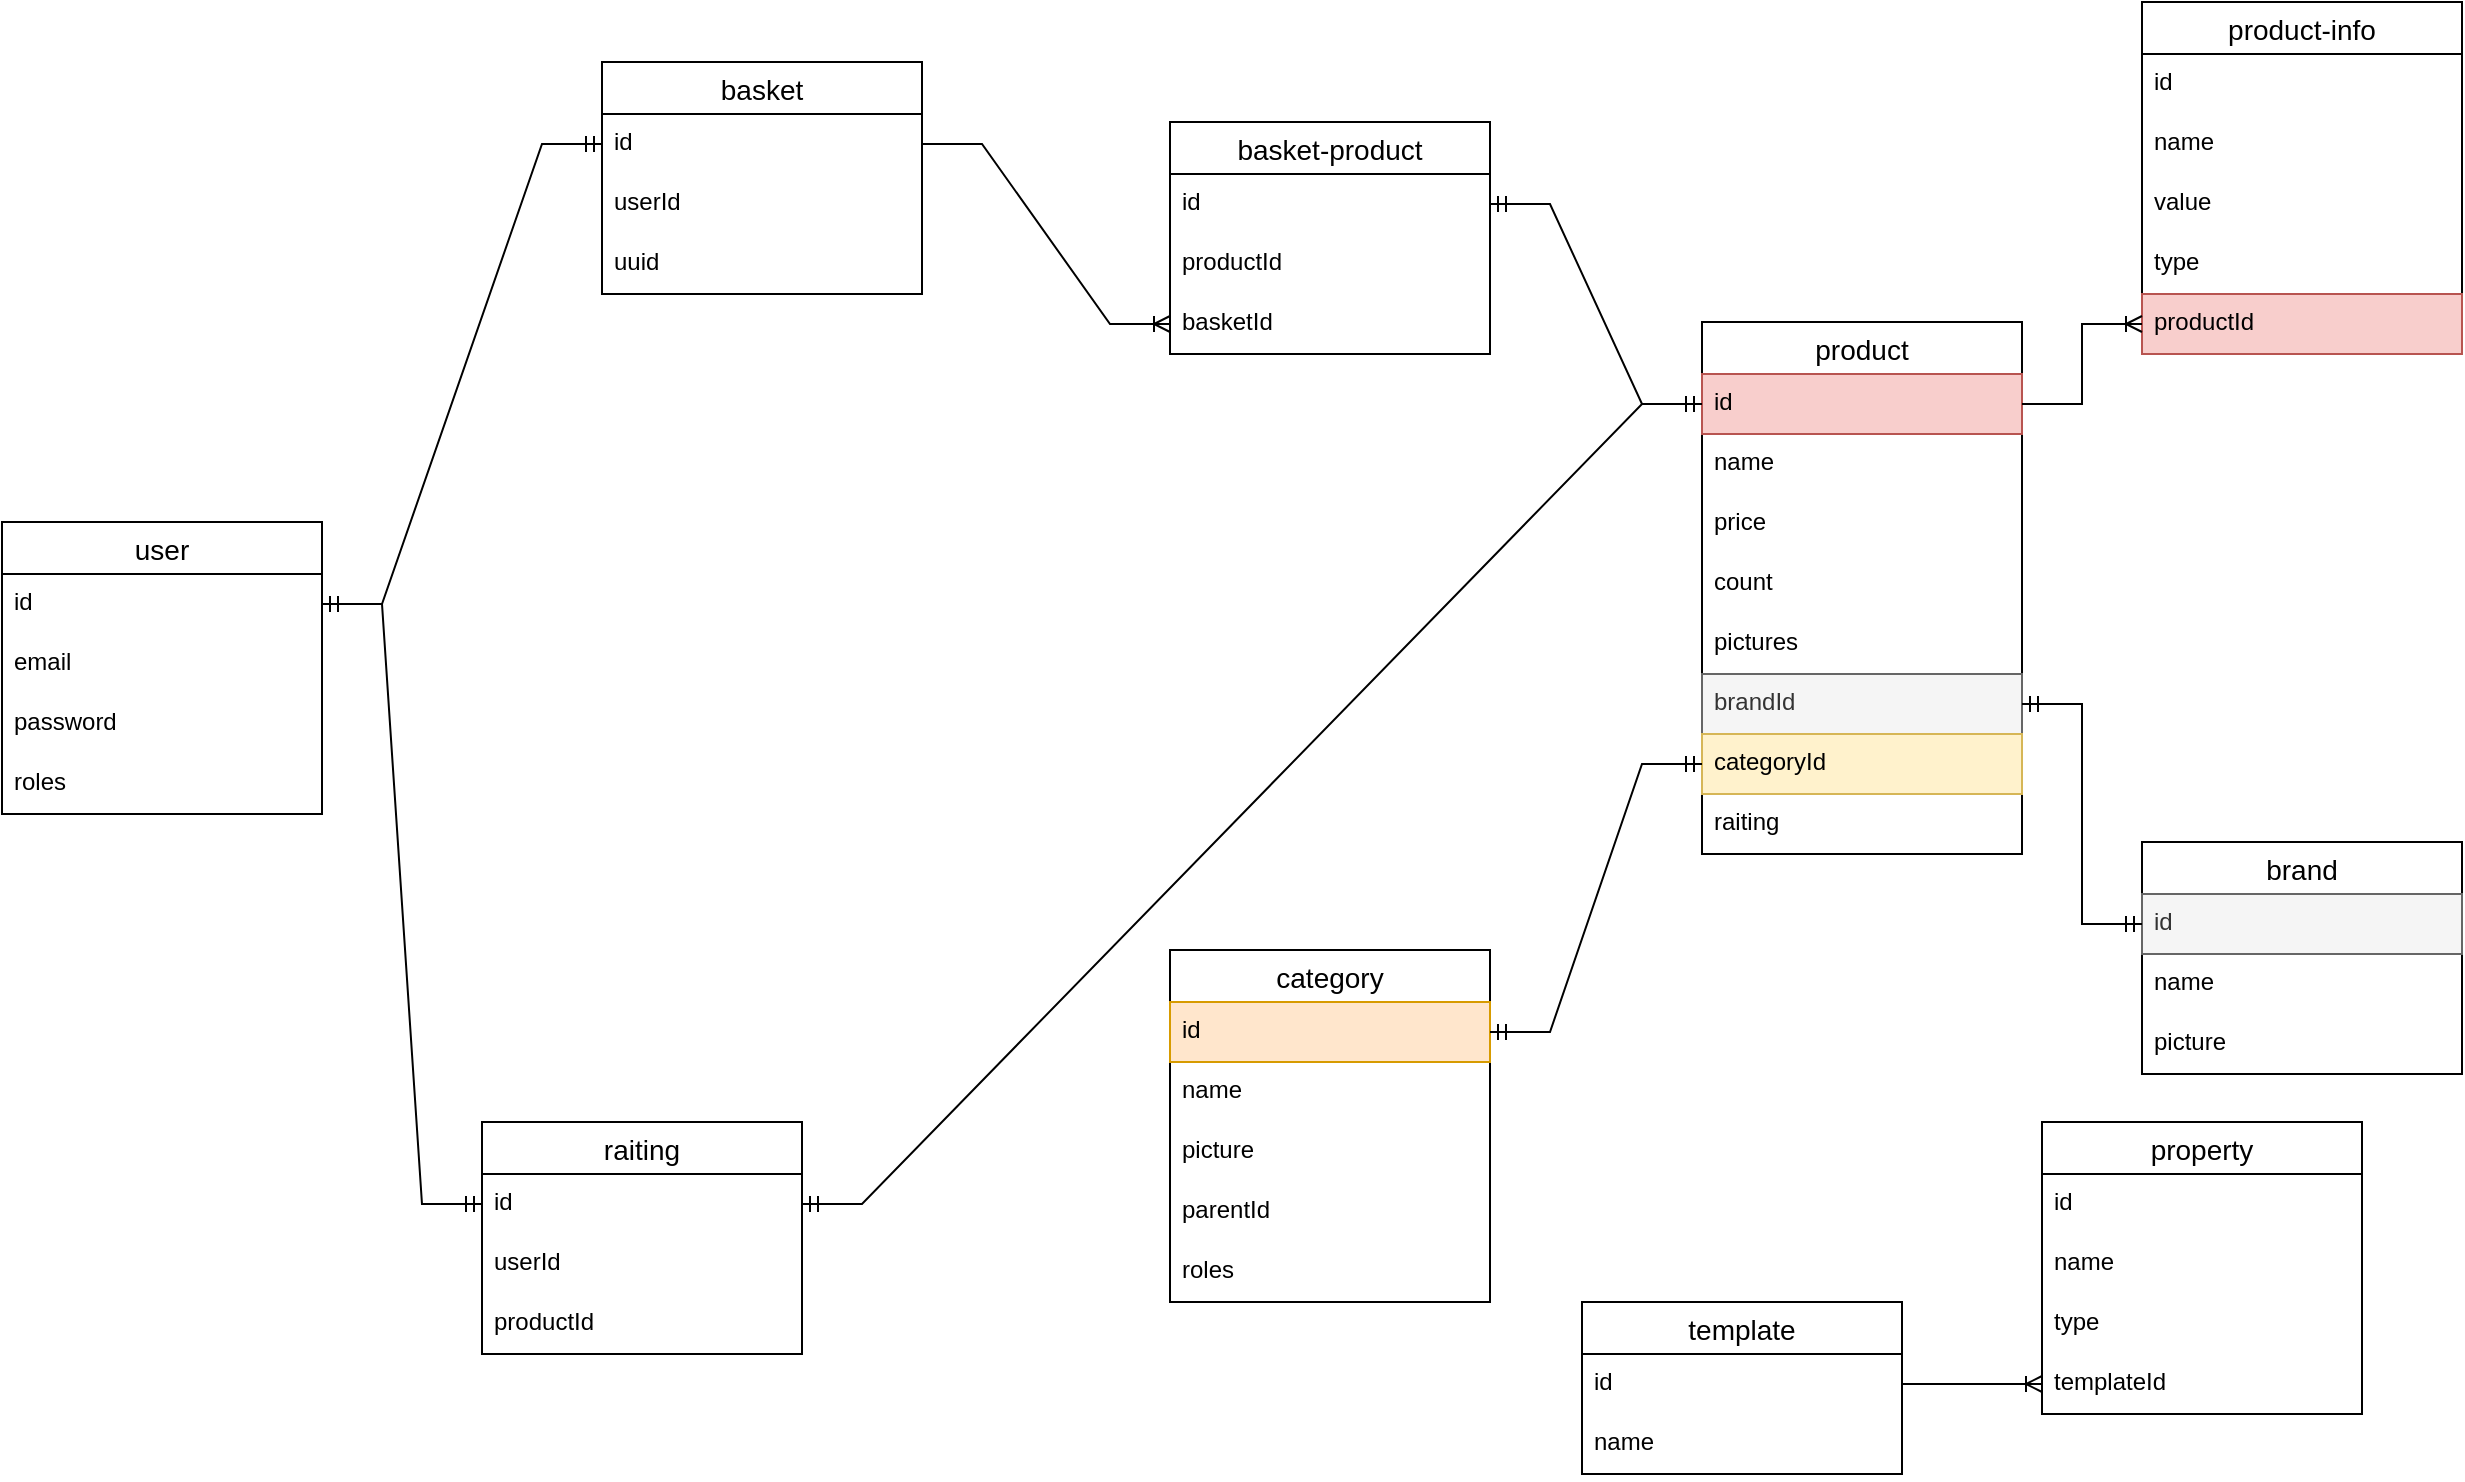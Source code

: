 <mxfile version="20.0.1" type="github">
  <diagram id="D1I-6k7Mfb01_lorKy6S" name="Page-1">
    <mxGraphModel dx="2249" dy="1963" grid="1" gridSize="10" guides="1" tooltips="1" connect="1" arrows="1" fold="1" page="1" pageScale="1" pageWidth="827" pageHeight="1169" math="0" shadow="0">
      <root>
        <mxCell id="0" />
        <mxCell id="1" parent="0" />
        <mxCell id="zUKVWzOeUtyOkBBjQSj7-12" value="property" style="swimlane;fontStyle=0;childLayout=stackLayout;horizontal=1;startSize=26;horizontalStack=0;resizeParent=1;resizeParentMax=0;resizeLast=0;collapsible=1;marginBottom=0;align=center;fontSize=14;" vertex="1" parent="1">
          <mxGeometry x="770" y="450" width="160" height="146" as="geometry" />
        </mxCell>
        <mxCell id="zUKVWzOeUtyOkBBjQSj7-13" value="id" style="text;strokeColor=none;fillColor=none;spacingLeft=4;spacingRight=4;overflow=hidden;rotatable=0;points=[[0,0.5],[1,0.5]];portConstraint=eastwest;fontSize=12;" vertex="1" parent="zUKVWzOeUtyOkBBjQSj7-12">
          <mxGeometry y="26" width="160" height="30" as="geometry" />
        </mxCell>
        <mxCell id="zUKVWzOeUtyOkBBjQSj7-14" value="name" style="text;strokeColor=none;fillColor=none;spacingLeft=4;spacingRight=4;overflow=hidden;rotatable=0;points=[[0,0.5],[1,0.5]];portConstraint=eastwest;fontSize=12;" vertex="1" parent="zUKVWzOeUtyOkBBjQSj7-12">
          <mxGeometry y="56" width="160" height="30" as="geometry" />
        </mxCell>
        <mxCell id="zUKVWzOeUtyOkBBjQSj7-15" value="type" style="text;strokeColor=none;fillColor=none;spacingLeft=4;spacingRight=4;overflow=hidden;rotatable=0;points=[[0,0.5],[1,0.5]];portConstraint=eastwest;fontSize=12;" vertex="1" parent="zUKVWzOeUtyOkBBjQSj7-12">
          <mxGeometry y="86" width="160" height="30" as="geometry" />
        </mxCell>
        <mxCell id="zUKVWzOeUtyOkBBjQSj7-17" value="templateId" style="text;strokeColor=none;fillColor=none;spacingLeft=4;spacingRight=4;overflow=hidden;rotatable=0;points=[[0,0.5],[1,0.5]];portConstraint=eastwest;fontSize=12;" vertex="1" parent="zUKVWzOeUtyOkBBjQSj7-12">
          <mxGeometry y="116" width="160" height="30" as="geometry" />
        </mxCell>
        <mxCell id="zUKVWzOeUtyOkBBjQSj7-18" value="template" style="swimlane;fontStyle=0;childLayout=stackLayout;horizontal=1;startSize=26;horizontalStack=0;resizeParent=1;resizeParentMax=0;resizeLast=0;collapsible=1;marginBottom=0;align=center;fontSize=14;" vertex="1" parent="1">
          <mxGeometry x="540" y="540" width="160" height="86" as="geometry" />
        </mxCell>
        <mxCell id="zUKVWzOeUtyOkBBjQSj7-19" value="id" style="text;strokeColor=none;fillColor=none;spacingLeft=4;spacingRight=4;overflow=hidden;rotatable=0;points=[[0,0.5],[1,0.5]];portConstraint=eastwest;fontSize=12;" vertex="1" parent="zUKVWzOeUtyOkBBjQSj7-18">
          <mxGeometry y="26" width="160" height="30" as="geometry" />
        </mxCell>
        <mxCell id="zUKVWzOeUtyOkBBjQSj7-20" value="name" style="text;strokeColor=none;fillColor=none;spacingLeft=4;spacingRight=4;overflow=hidden;rotatable=0;points=[[0,0.5],[1,0.5]];portConstraint=eastwest;fontSize=12;" vertex="1" parent="zUKVWzOeUtyOkBBjQSj7-18">
          <mxGeometry y="56" width="160" height="30" as="geometry" />
        </mxCell>
        <mxCell id="zUKVWzOeUtyOkBBjQSj7-23" value="" style="edgeStyle=entityRelationEdgeStyle;fontSize=12;html=1;endArrow=ERoneToMany;rounded=0;exitX=1;exitY=0.5;exitDx=0;exitDy=0;entryX=0;entryY=0.5;entryDx=0;entryDy=0;" edge="1" parent="1" source="zUKVWzOeUtyOkBBjQSj7-19" target="zUKVWzOeUtyOkBBjQSj7-17">
          <mxGeometry width="100" height="100" relative="1" as="geometry">
            <mxPoint x="1084" y="370" as="sourcePoint" />
            <mxPoint x="1184" y="270" as="targetPoint" />
          </mxGeometry>
        </mxCell>
        <mxCell id="zUKVWzOeUtyOkBBjQSj7-24" value="product" style="swimlane;fontStyle=0;childLayout=stackLayout;horizontal=1;startSize=26;horizontalStack=0;resizeParent=1;resizeParentMax=0;resizeLast=0;collapsible=1;marginBottom=0;align=center;fontSize=14;" vertex="1" parent="1">
          <mxGeometry x="600" y="50" width="160" height="266" as="geometry" />
        </mxCell>
        <mxCell id="zUKVWzOeUtyOkBBjQSj7-25" value="id" style="text;strokeColor=#b85450;fillColor=#f8cecc;spacingLeft=4;spacingRight=4;overflow=hidden;rotatable=0;points=[[0,0.5],[1,0.5]];portConstraint=eastwest;fontSize=12;" vertex="1" parent="zUKVWzOeUtyOkBBjQSj7-24">
          <mxGeometry y="26" width="160" height="30" as="geometry" />
        </mxCell>
        <mxCell id="zUKVWzOeUtyOkBBjQSj7-26" value="name" style="text;strokeColor=none;fillColor=none;spacingLeft=4;spacingRight=4;overflow=hidden;rotatable=0;points=[[0,0.5],[1,0.5]];portConstraint=eastwest;fontSize=12;" vertex="1" parent="zUKVWzOeUtyOkBBjQSj7-24">
          <mxGeometry y="56" width="160" height="30" as="geometry" />
        </mxCell>
        <mxCell id="zUKVWzOeUtyOkBBjQSj7-27" value="price" style="text;strokeColor=none;fillColor=none;spacingLeft=4;spacingRight=4;overflow=hidden;rotatable=0;points=[[0,0.5],[1,0.5]];portConstraint=eastwest;fontSize=12;" vertex="1" parent="zUKVWzOeUtyOkBBjQSj7-24">
          <mxGeometry y="86" width="160" height="30" as="geometry" />
        </mxCell>
        <mxCell id="zUKVWzOeUtyOkBBjQSj7-28" value="count" style="text;strokeColor=none;fillColor=none;spacingLeft=4;spacingRight=4;overflow=hidden;rotatable=0;points=[[0,0.5],[1,0.5]];portConstraint=eastwest;fontSize=12;" vertex="1" parent="zUKVWzOeUtyOkBBjQSj7-24">
          <mxGeometry y="116" width="160" height="30" as="geometry" />
        </mxCell>
        <mxCell id="zUKVWzOeUtyOkBBjQSj7-29" value="pictures" style="text;strokeColor=none;fillColor=none;spacingLeft=4;spacingRight=4;overflow=hidden;rotatable=0;points=[[0,0.5],[1,0.5]];portConstraint=eastwest;fontSize=12;" vertex="1" parent="zUKVWzOeUtyOkBBjQSj7-24">
          <mxGeometry y="146" width="160" height="30" as="geometry" />
        </mxCell>
        <mxCell id="zUKVWzOeUtyOkBBjQSj7-30" value="brandId" style="text;strokeColor=#666666;fillColor=#f5f5f5;spacingLeft=4;spacingRight=4;overflow=hidden;rotatable=0;points=[[0,0.5],[1,0.5]];portConstraint=eastwest;fontSize=12;fontColor=#333333;" vertex="1" parent="zUKVWzOeUtyOkBBjQSj7-24">
          <mxGeometry y="176" width="160" height="30" as="geometry" />
        </mxCell>
        <mxCell id="zUKVWzOeUtyOkBBjQSj7-31" value="categoryId" style="text;strokeColor=#d6b656;fillColor=#fff2cc;spacingLeft=4;spacingRight=4;overflow=hidden;rotatable=0;points=[[0,0.5],[1,0.5]];portConstraint=eastwest;fontSize=12;" vertex="1" parent="zUKVWzOeUtyOkBBjQSj7-24">
          <mxGeometry y="206" width="160" height="30" as="geometry" />
        </mxCell>
        <mxCell id="zUKVWzOeUtyOkBBjQSj7-78" value="raiting" style="text;spacingLeft=4;spacingRight=4;overflow=hidden;rotatable=0;points=[[0,0.5],[1,0.5]];portConstraint=eastwest;fontSize=12;" vertex="1" parent="zUKVWzOeUtyOkBBjQSj7-24">
          <mxGeometry y="236" width="160" height="30" as="geometry" />
        </mxCell>
        <mxCell id="zUKVWzOeUtyOkBBjQSj7-32" value="category" style="swimlane;fontStyle=0;childLayout=stackLayout;horizontal=1;startSize=26;horizontalStack=0;resizeParent=1;resizeParentMax=0;resizeLast=0;collapsible=1;marginBottom=0;align=center;fontSize=14;" vertex="1" parent="1">
          <mxGeometry x="334" y="364" width="160" height="176" as="geometry" />
        </mxCell>
        <mxCell id="zUKVWzOeUtyOkBBjQSj7-33" value="id" style="text;strokeColor=#d79b00;fillColor=#ffe6cc;spacingLeft=4;spacingRight=4;overflow=hidden;rotatable=0;points=[[0,0.5],[1,0.5]];portConstraint=eastwest;fontSize=12;" vertex="1" parent="zUKVWzOeUtyOkBBjQSj7-32">
          <mxGeometry y="26" width="160" height="30" as="geometry" />
        </mxCell>
        <mxCell id="zUKVWzOeUtyOkBBjQSj7-34" value="name" style="text;strokeColor=none;fillColor=none;spacingLeft=4;spacingRight=4;overflow=hidden;rotatable=0;points=[[0,0.5],[1,0.5]];portConstraint=eastwest;fontSize=12;" vertex="1" parent="zUKVWzOeUtyOkBBjQSj7-32">
          <mxGeometry y="56" width="160" height="30" as="geometry" />
        </mxCell>
        <mxCell id="zUKVWzOeUtyOkBBjQSj7-35" value="picture" style="text;strokeColor=none;fillColor=none;spacingLeft=4;spacingRight=4;overflow=hidden;rotatable=0;points=[[0,0.5],[1,0.5]];portConstraint=eastwest;fontSize=12;" vertex="1" parent="zUKVWzOeUtyOkBBjQSj7-32">
          <mxGeometry y="86" width="160" height="30" as="geometry" />
        </mxCell>
        <mxCell id="zUKVWzOeUtyOkBBjQSj7-36" value="parentId" style="text;strokeColor=none;fillColor=none;spacingLeft=4;spacingRight=4;overflow=hidden;rotatable=0;points=[[0,0.5],[1,0.5]];portConstraint=eastwest;fontSize=12;" vertex="1" parent="zUKVWzOeUtyOkBBjQSj7-32">
          <mxGeometry y="116" width="160" height="30" as="geometry" />
        </mxCell>
        <mxCell id="zUKVWzOeUtyOkBBjQSj7-79" value="roles" style="text;strokeColor=none;fillColor=none;spacingLeft=4;spacingRight=4;overflow=hidden;rotatable=0;points=[[0,0.5],[1,0.5]];portConstraint=eastwest;fontSize=12;" vertex="1" parent="zUKVWzOeUtyOkBBjQSj7-32">
          <mxGeometry y="146" width="160" height="30" as="geometry" />
        </mxCell>
        <mxCell id="zUKVWzOeUtyOkBBjQSj7-37" value="" style="edgeStyle=entityRelationEdgeStyle;fontSize=12;html=1;endArrow=ERmandOne;startArrow=ERmandOne;rounded=0;exitX=1;exitY=0.5;exitDx=0;exitDy=0;entryX=0;entryY=0.5;entryDx=0;entryDy=0;" edge="1" parent="1" source="zUKVWzOeUtyOkBBjQSj7-33" target="zUKVWzOeUtyOkBBjQSj7-31">
          <mxGeometry width="100" height="100" relative="1" as="geometry">
            <mxPoint x="520" y="160" as="sourcePoint" />
            <mxPoint x="620" y="60" as="targetPoint" />
          </mxGeometry>
        </mxCell>
        <mxCell id="zUKVWzOeUtyOkBBjQSj7-42" value="brand" style="swimlane;fontStyle=0;childLayout=stackLayout;horizontal=1;startSize=26;horizontalStack=0;resizeParent=1;resizeParentMax=0;resizeLast=0;collapsible=1;marginBottom=0;align=center;fontSize=14;" vertex="1" parent="1">
          <mxGeometry x="820" y="310" width="160" height="116" as="geometry" />
        </mxCell>
        <mxCell id="zUKVWzOeUtyOkBBjQSj7-43" value="id" style="text;strokeColor=#666666;fillColor=#f5f5f5;spacingLeft=4;spacingRight=4;overflow=hidden;rotatable=0;points=[[0,0.5],[1,0.5]];portConstraint=eastwest;fontSize=12;fontColor=#333333;" vertex="1" parent="zUKVWzOeUtyOkBBjQSj7-42">
          <mxGeometry y="26" width="160" height="30" as="geometry" />
        </mxCell>
        <mxCell id="zUKVWzOeUtyOkBBjQSj7-44" value="name" style="text;strokeColor=none;fillColor=none;spacingLeft=4;spacingRight=4;overflow=hidden;rotatable=0;points=[[0,0.5],[1,0.5]];portConstraint=eastwest;fontSize=12;" vertex="1" parent="zUKVWzOeUtyOkBBjQSj7-42">
          <mxGeometry y="56" width="160" height="30" as="geometry" />
        </mxCell>
        <mxCell id="zUKVWzOeUtyOkBBjQSj7-45" value="picture" style="text;strokeColor=none;fillColor=none;spacingLeft=4;spacingRight=4;overflow=hidden;rotatable=0;points=[[0,0.5],[1,0.5]];portConstraint=eastwest;fontSize=12;" vertex="1" parent="zUKVWzOeUtyOkBBjQSj7-42">
          <mxGeometry y="86" width="160" height="30" as="geometry" />
        </mxCell>
        <mxCell id="zUKVWzOeUtyOkBBjQSj7-46" value="" style="edgeStyle=entityRelationEdgeStyle;fontSize=12;html=1;endArrow=ERmandOne;startArrow=ERmandOne;rounded=0;entryX=0;entryY=0.5;entryDx=0;entryDy=0;exitX=1;exitY=0.5;exitDx=0;exitDy=0;" edge="1" parent="1" source="zUKVWzOeUtyOkBBjQSj7-30" target="zUKVWzOeUtyOkBBjQSj7-43">
          <mxGeometry width="100" height="100" relative="1" as="geometry">
            <mxPoint x="520" y="260" as="sourcePoint" />
            <mxPoint x="620" y="160" as="targetPoint" />
          </mxGeometry>
        </mxCell>
        <mxCell id="zUKVWzOeUtyOkBBjQSj7-47" value="product-info" style="swimlane;fontStyle=0;childLayout=stackLayout;horizontal=1;startSize=26;horizontalStack=0;resizeParent=1;resizeParentMax=0;resizeLast=0;collapsible=1;marginBottom=0;align=center;fontSize=14;" vertex="1" parent="1">
          <mxGeometry x="820" y="-110" width="160" height="176" as="geometry" />
        </mxCell>
        <mxCell id="zUKVWzOeUtyOkBBjQSj7-48" value="id" style="text;strokeColor=none;fillColor=none;spacingLeft=4;spacingRight=4;overflow=hidden;rotatable=0;points=[[0,0.5],[1,0.5]];portConstraint=eastwest;fontSize=12;" vertex="1" parent="zUKVWzOeUtyOkBBjQSj7-47">
          <mxGeometry y="26" width="160" height="30" as="geometry" />
        </mxCell>
        <mxCell id="zUKVWzOeUtyOkBBjQSj7-49" value="name" style="text;strokeColor=none;fillColor=none;spacingLeft=4;spacingRight=4;overflow=hidden;rotatable=0;points=[[0,0.5],[1,0.5]];portConstraint=eastwest;fontSize=12;" vertex="1" parent="zUKVWzOeUtyOkBBjQSj7-47">
          <mxGeometry y="56" width="160" height="30" as="geometry" />
        </mxCell>
        <mxCell id="zUKVWzOeUtyOkBBjQSj7-50" value="value" style="text;strokeColor=none;fillColor=none;spacingLeft=4;spacingRight=4;overflow=hidden;rotatable=0;points=[[0,0.5],[1,0.5]];portConstraint=eastwest;fontSize=12;" vertex="1" parent="zUKVWzOeUtyOkBBjQSj7-47">
          <mxGeometry y="86" width="160" height="30" as="geometry" />
        </mxCell>
        <mxCell id="zUKVWzOeUtyOkBBjQSj7-51" value="type" style="text;strokeColor=none;fillColor=none;spacingLeft=4;spacingRight=4;overflow=hidden;rotatable=0;points=[[0,0.5],[1,0.5]];portConstraint=eastwest;fontSize=12;" vertex="1" parent="zUKVWzOeUtyOkBBjQSj7-47">
          <mxGeometry y="116" width="160" height="30" as="geometry" />
        </mxCell>
        <mxCell id="zUKVWzOeUtyOkBBjQSj7-52" value="productId" style="text;strokeColor=#b85450;fillColor=#f8cecc;spacingLeft=4;spacingRight=4;overflow=hidden;rotatable=0;points=[[0,0.5],[1,0.5]];portConstraint=eastwest;fontSize=12;" vertex="1" parent="zUKVWzOeUtyOkBBjQSj7-47">
          <mxGeometry y="146" width="160" height="30" as="geometry" />
        </mxCell>
        <mxCell id="zUKVWzOeUtyOkBBjQSj7-53" value="" style="edgeStyle=entityRelationEdgeStyle;fontSize=12;html=1;endArrow=ERoneToMany;rounded=0;entryX=0;entryY=0.5;entryDx=0;entryDy=0;exitX=1;exitY=0.5;exitDx=0;exitDy=0;" edge="1" parent="1" source="zUKVWzOeUtyOkBBjQSj7-25" target="zUKVWzOeUtyOkBBjQSj7-52">
          <mxGeometry width="100" height="100" relative="1" as="geometry">
            <mxPoint x="800" y="100" as="sourcePoint" />
            <mxPoint x="900" as="targetPoint" />
          </mxGeometry>
        </mxCell>
        <mxCell id="zUKVWzOeUtyOkBBjQSj7-68" value="basket" style="swimlane;fontStyle=0;childLayout=stackLayout;horizontal=1;startSize=26;horizontalStack=0;resizeParent=1;resizeParentMax=0;resizeLast=0;collapsible=1;marginBottom=0;align=center;fontSize=14;" vertex="1" parent="1">
          <mxGeometry x="50" y="-80" width="160" height="116" as="geometry" />
        </mxCell>
        <mxCell id="zUKVWzOeUtyOkBBjQSj7-69" value="id" style="text;strokeColor=none;fillColor=none;spacingLeft=4;spacingRight=4;overflow=hidden;rotatable=0;points=[[0,0.5],[1,0.5]];portConstraint=eastwest;fontSize=12;" vertex="1" parent="zUKVWzOeUtyOkBBjQSj7-68">
          <mxGeometry y="26" width="160" height="30" as="geometry" />
        </mxCell>
        <mxCell id="zUKVWzOeUtyOkBBjQSj7-70" value="userId" style="text;strokeColor=none;fillColor=none;spacingLeft=4;spacingRight=4;overflow=hidden;rotatable=0;points=[[0,0.5],[1,0.5]];portConstraint=eastwest;fontSize=12;" vertex="1" parent="zUKVWzOeUtyOkBBjQSj7-68">
          <mxGeometry y="56" width="160" height="30" as="geometry" />
        </mxCell>
        <mxCell id="zUKVWzOeUtyOkBBjQSj7-71" value="uuid" style="text;strokeColor=none;fillColor=none;spacingLeft=4;spacingRight=4;overflow=hidden;rotatable=0;points=[[0,0.5],[1,0.5]];portConstraint=eastwest;fontSize=12;" vertex="1" parent="zUKVWzOeUtyOkBBjQSj7-68">
          <mxGeometry y="86" width="160" height="30" as="geometry" />
        </mxCell>
        <mxCell id="zUKVWzOeUtyOkBBjQSj7-72" value="basket-product" style="swimlane;fontStyle=0;childLayout=stackLayout;horizontal=1;startSize=26;horizontalStack=0;resizeParent=1;resizeParentMax=0;resizeLast=0;collapsible=1;marginBottom=0;align=center;fontSize=14;" vertex="1" parent="1">
          <mxGeometry x="334" y="-50" width="160" height="116" as="geometry" />
        </mxCell>
        <mxCell id="zUKVWzOeUtyOkBBjQSj7-73" value="id" style="text;strokeColor=none;fillColor=none;spacingLeft=4;spacingRight=4;overflow=hidden;rotatable=0;points=[[0,0.5],[1,0.5]];portConstraint=eastwest;fontSize=12;" vertex="1" parent="zUKVWzOeUtyOkBBjQSj7-72">
          <mxGeometry y="26" width="160" height="30" as="geometry" />
        </mxCell>
        <mxCell id="zUKVWzOeUtyOkBBjQSj7-74" value="productId" style="text;strokeColor=none;fillColor=none;spacingLeft=4;spacingRight=4;overflow=hidden;rotatable=0;points=[[0,0.5],[1,0.5]];portConstraint=eastwest;fontSize=12;" vertex="1" parent="zUKVWzOeUtyOkBBjQSj7-72">
          <mxGeometry y="56" width="160" height="30" as="geometry" />
        </mxCell>
        <mxCell id="zUKVWzOeUtyOkBBjQSj7-75" value="basketId" style="text;strokeColor=none;fillColor=none;spacingLeft=4;spacingRight=4;overflow=hidden;rotatable=0;points=[[0,0.5],[1,0.5]];portConstraint=eastwest;fontSize=12;" vertex="1" parent="zUKVWzOeUtyOkBBjQSj7-72">
          <mxGeometry y="86" width="160" height="30" as="geometry" />
        </mxCell>
        <mxCell id="zUKVWzOeUtyOkBBjQSj7-76" value="" style="edgeStyle=entityRelationEdgeStyle;fontSize=12;html=1;endArrow=ERoneToMany;rounded=0;entryX=0;entryY=0.5;entryDx=0;entryDy=0;exitX=1;exitY=0.5;exitDx=0;exitDy=0;" edge="1" parent="1" source="zUKVWzOeUtyOkBBjQSj7-69" target="zUKVWzOeUtyOkBBjQSj7-75">
          <mxGeometry width="100" height="100" relative="1" as="geometry">
            <mxPoint x="180" y="180" as="sourcePoint" />
            <mxPoint x="280" y="80" as="targetPoint" />
          </mxGeometry>
        </mxCell>
        <mxCell id="zUKVWzOeUtyOkBBjQSj7-80" value="user" style="swimlane;fontStyle=0;childLayout=stackLayout;horizontal=1;startSize=26;horizontalStack=0;resizeParent=1;resizeParentMax=0;resizeLast=0;collapsible=1;marginBottom=0;align=center;fontSize=14;" vertex="1" parent="1">
          <mxGeometry x="-250" y="150" width="160" height="146" as="geometry" />
        </mxCell>
        <mxCell id="zUKVWzOeUtyOkBBjQSj7-81" value="id" style="text;strokeColor=none;fillColor=none;spacingLeft=4;spacingRight=4;overflow=hidden;rotatable=0;points=[[0,0.5],[1,0.5]];portConstraint=eastwest;fontSize=12;" vertex="1" parent="zUKVWzOeUtyOkBBjQSj7-80">
          <mxGeometry y="26" width="160" height="30" as="geometry" />
        </mxCell>
        <mxCell id="zUKVWzOeUtyOkBBjQSj7-82" value="email" style="text;strokeColor=none;fillColor=none;spacingLeft=4;spacingRight=4;overflow=hidden;rotatable=0;points=[[0,0.5],[1,0.5]];portConstraint=eastwest;fontSize=12;" vertex="1" parent="zUKVWzOeUtyOkBBjQSj7-80">
          <mxGeometry y="56" width="160" height="30" as="geometry" />
        </mxCell>
        <mxCell id="zUKVWzOeUtyOkBBjQSj7-83" value="password" style="text;strokeColor=none;fillColor=none;spacingLeft=4;spacingRight=4;overflow=hidden;rotatable=0;points=[[0,0.5],[1,0.5]];portConstraint=eastwest;fontSize=12;" vertex="1" parent="zUKVWzOeUtyOkBBjQSj7-80">
          <mxGeometry y="86" width="160" height="30" as="geometry" />
        </mxCell>
        <mxCell id="zUKVWzOeUtyOkBBjQSj7-84" value="roles" style="text;strokeColor=none;fillColor=none;spacingLeft=4;spacingRight=4;overflow=hidden;rotatable=0;points=[[0,0.5],[1,0.5]];portConstraint=eastwest;fontSize=12;" vertex="1" parent="zUKVWzOeUtyOkBBjQSj7-80">
          <mxGeometry y="116" width="160" height="30" as="geometry" />
        </mxCell>
        <mxCell id="zUKVWzOeUtyOkBBjQSj7-85" value="" style="edgeStyle=entityRelationEdgeStyle;fontSize=12;html=1;endArrow=ERmandOne;startArrow=ERmandOne;rounded=0;exitX=1;exitY=0.5;exitDx=0;exitDy=0;entryX=0;entryY=0.5;entryDx=0;entryDy=0;" edge="1" parent="1" source="zUKVWzOeUtyOkBBjQSj7-73" target="zUKVWzOeUtyOkBBjQSj7-25">
          <mxGeometry width="100" height="100" relative="1" as="geometry">
            <mxPoint x="500" y="190" as="sourcePoint" />
            <mxPoint x="580" y="80" as="targetPoint" />
          </mxGeometry>
        </mxCell>
        <mxCell id="zUKVWzOeUtyOkBBjQSj7-86" value="" style="edgeStyle=entityRelationEdgeStyle;fontSize=12;html=1;endArrow=ERmandOne;startArrow=ERmandOne;rounded=0;exitX=1;exitY=0.5;exitDx=0;exitDy=0;entryX=0;entryY=0.5;entryDx=0;entryDy=0;" edge="1" parent="1" source="zUKVWzOeUtyOkBBjQSj7-81" target="zUKVWzOeUtyOkBBjQSj7-69">
          <mxGeometry width="100" height="100" relative="1" as="geometry">
            <mxPoint x="-70" y="58" as="sourcePoint" />
            <mxPoint x="20" y="-40" as="targetPoint" />
          </mxGeometry>
        </mxCell>
        <mxCell id="zUKVWzOeUtyOkBBjQSj7-88" value="raiting" style="swimlane;fontStyle=0;childLayout=stackLayout;horizontal=1;startSize=26;horizontalStack=0;resizeParent=1;resizeParentMax=0;resizeLast=0;collapsible=1;marginBottom=0;align=center;fontSize=14;" vertex="1" parent="1">
          <mxGeometry x="-10" y="450" width="160" height="116" as="geometry" />
        </mxCell>
        <mxCell id="zUKVWzOeUtyOkBBjQSj7-89" value="id" style="text;strokeColor=none;fillColor=none;spacingLeft=4;spacingRight=4;overflow=hidden;rotatable=0;points=[[0,0.5],[1,0.5]];portConstraint=eastwest;fontSize=12;" vertex="1" parent="zUKVWzOeUtyOkBBjQSj7-88">
          <mxGeometry y="26" width="160" height="30" as="geometry" />
        </mxCell>
        <mxCell id="zUKVWzOeUtyOkBBjQSj7-90" value="userId" style="text;strokeColor=none;fillColor=none;spacingLeft=4;spacingRight=4;overflow=hidden;rotatable=0;points=[[0,0.5],[1,0.5]];portConstraint=eastwest;fontSize=12;" vertex="1" parent="zUKVWzOeUtyOkBBjQSj7-88">
          <mxGeometry y="56" width="160" height="30" as="geometry" />
        </mxCell>
        <mxCell id="zUKVWzOeUtyOkBBjQSj7-91" value="productId" style="text;strokeColor=none;fillColor=none;spacingLeft=4;spacingRight=4;overflow=hidden;rotatable=0;points=[[0,0.5],[1,0.5]];portConstraint=eastwest;fontSize=12;" vertex="1" parent="zUKVWzOeUtyOkBBjQSj7-88">
          <mxGeometry y="86" width="160" height="30" as="geometry" />
        </mxCell>
        <mxCell id="zUKVWzOeUtyOkBBjQSj7-92" value="" style="edgeStyle=entityRelationEdgeStyle;fontSize=12;html=1;endArrow=ERmandOne;startArrow=ERmandOne;rounded=0;entryX=1;entryY=0.5;entryDx=0;entryDy=0;exitX=0;exitY=0.5;exitDx=0;exitDy=0;" edge="1" parent="1" source="zUKVWzOeUtyOkBBjQSj7-89" target="zUKVWzOeUtyOkBBjQSj7-81">
          <mxGeometry width="100" height="100" relative="1" as="geometry">
            <mxPoint x="-180" y="280" as="sourcePoint" />
            <mxPoint x="-80" y="180" as="targetPoint" />
          </mxGeometry>
        </mxCell>
        <mxCell id="zUKVWzOeUtyOkBBjQSj7-93" value="" style="edgeStyle=entityRelationEdgeStyle;fontSize=12;html=1;endArrow=ERmandOne;startArrow=ERmandOne;rounded=0;entryX=0;entryY=0.5;entryDx=0;entryDy=0;exitX=1;exitY=0.5;exitDx=0;exitDy=0;" edge="1" parent="1" source="zUKVWzOeUtyOkBBjQSj7-89" target="zUKVWzOeUtyOkBBjQSj7-25">
          <mxGeometry width="100" height="100" relative="1" as="geometry">
            <mxPoint x="290" y="240" as="sourcePoint" />
            <mxPoint x="540" y="110" as="targetPoint" />
          </mxGeometry>
        </mxCell>
      </root>
    </mxGraphModel>
  </diagram>
</mxfile>
